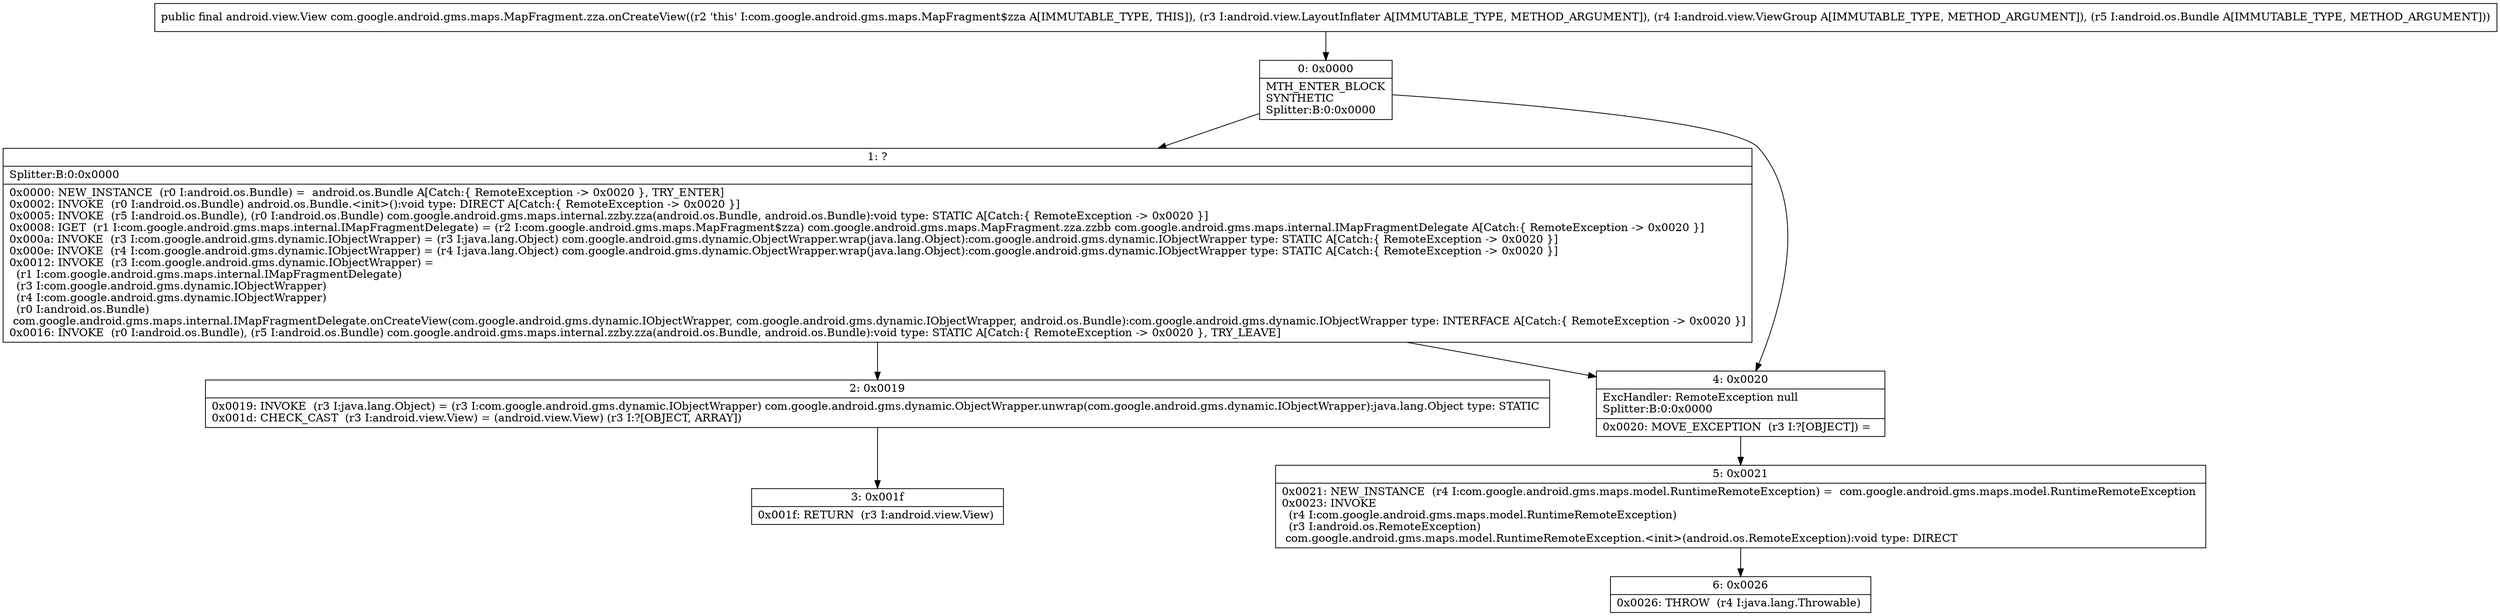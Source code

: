 digraph "CFG forcom.google.android.gms.maps.MapFragment.zza.onCreateView(Landroid\/view\/LayoutInflater;Landroid\/view\/ViewGroup;Landroid\/os\/Bundle;)Landroid\/view\/View;" {
Node_0 [shape=record,label="{0\:\ 0x0000|MTH_ENTER_BLOCK\lSYNTHETIC\lSplitter:B:0:0x0000\l}"];
Node_1 [shape=record,label="{1\:\ ?|Splitter:B:0:0x0000\l|0x0000: NEW_INSTANCE  (r0 I:android.os.Bundle) =  android.os.Bundle A[Catch:\{ RemoteException \-\> 0x0020 \}, TRY_ENTER]\l0x0002: INVOKE  (r0 I:android.os.Bundle) android.os.Bundle.\<init\>():void type: DIRECT A[Catch:\{ RemoteException \-\> 0x0020 \}]\l0x0005: INVOKE  (r5 I:android.os.Bundle), (r0 I:android.os.Bundle) com.google.android.gms.maps.internal.zzby.zza(android.os.Bundle, android.os.Bundle):void type: STATIC A[Catch:\{ RemoteException \-\> 0x0020 \}]\l0x0008: IGET  (r1 I:com.google.android.gms.maps.internal.IMapFragmentDelegate) = (r2 I:com.google.android.gms.maps.MapFragment$zza) com.google.android.gms.maps.MapFragment.zza.zzbb com.google.android.gms.maps.internal.IMapFragmentDelegate A[Catch:\{ RemoteException \-\> 0x0020 \}]\l0x000a: INVOKE  (r3 I:com.google.android.gms.dynamic.IObjectWrapper) = (r3 I:java.lang.Object) com.google.android.gms.dynamic.ObjectWrapper.wrap(java.lang.Object):com.google.android.gms.dynamic.IObjectWrapper type: STATIC A[Catch:\{ RemoteException \-\> 0x0020 \}]\l0x000e: INVOKE  (r4 I:com.google.android.gms.dynamic.IObjectWrapper) = (r4 I:java.lang.Object) com.google.android.gms.dynamic.ObjectWrapper.wrap(java.lang.Object):com.google.android.gms.dynamic.IObjectWrapper type: STATIC A[Catch:\{ RemoteException \-\> 0x0020 \}]\l0x0012: INVOKE  (r3 I:com.google.android.gms.dynamic.IObjectWrapper) = \l  (r1 I:com.google.android.gms.maps.internal.IMapFragmentDelegate)\l  (r3 I:com.google.android.gms.dynamic.IObjectWrapper)\l  (r4 I:com.google.android.gms.dynamic.IObjectWrapper)\l  (r0 I:android.os.Bundle)\l com.google.android.gms.maps.internal.IMapFragmentDelegate.onCreateView(com.google.android.gms.dynamic.IObjectWrapper, com.google.android.gms.dynamic.IObjectWrapper, android.os.Bundle):com.google.android.gms.dynamic.IObjectWrapper type: INTERFACE A[Catch:\{ RemoteException \-\> 0x0020 \}]\l0x0016: INVOKE  (r0 I:android.os.Bundle), (r5 I:android.os.Bundle) com.google.android.gms.maps.internal.zzby.zza(android.os.Bundle, android.os.Bundle):void type: STATIC A[Catch:\{ RemoteException \-\> 0x0020 \}, TRY_LEAVE]\l}"];
Node_2 [shape=record,label="{2\:\ 0x0019|0x0019: INVOKE  (r3 I:java.lang.Object) = (r3 I:com.google.android.gms.dynamic.IObjectWrapper) com.google.android.gms.dynamic.ObjectWrapper.unwrap(com.google.android.gms.dynamic.IObjectWrapper):java.lang.Object type: STATIC \l0x001d: CHECK_CAST  (r3 I:android.view.View) = (android.view.View) (r3 I:?[OBJECT, ARRAY]) \l}"];
Node_3 [shape=record,label="{3\:\ 0x001f|0x001f: RETURN  (r3 I:android.view.View) \l}"];
Node_4 [shape=record,label="{4\:\ 0x0020|ExcHandler: RemoteException null\lSplitter:B:0:0x0000\l|0x0020: MOVE_EXCEPTION  (r3 I:?[OBJECT]) =  \l}"];
Node_5 [shape=record,label="{5\:\ 0x0021|0x0021: NEW_INSTANCE  (r4 I:com.google.android.gms.maps.model.RuntimeRemoteException) =  com.google.android.gms.maps.model.RuntimeRemoteException \l0x0023: INVOKE  \l  (r4 I:com.google.android.gms.maps.model.RuntimeRemoteException)\l  (r3 I:android.os.RemoteException)\l com.google.android.gms.maps.model.RuntimeRemoteException.\<init\>(android.os.RemoteException):void type: DIRECT \l}"];
Node_6 [shape=record,label="{6\:\ 0x0026|0x0026: THROW  (r4 I:java.lang.Throwable) \l}"];
MethodNode[shape=record,label="{public final android.view.View com.google.android.gms.maps.MapFragment.zza.onCreateView((r2 'this' I:com.google.android.gms.maps.MapFragment$zza A[IMMUTABLE_TYPE, THIS]), (r3 I:android.view.LayoutInflater A[IMMUTABLE_TYPE, METHOD_ARGUMENT]), (r4 I:android.view.ViewGroup A[IMMUTABLE_TYPE, METHOD_ARGUMENT]), (r5 I:android.os.Bundle A[IMMUTABLE_TYPE, METHOD_ARGUMENT])) }"];
MethodNode -> Node_0;
Node_0 -> Node_1;
Node_0 -> Node_4;
Node_1 -> Node_2;
Node_1 -> Node_4;
Node_2 -> Node_3;
Node_4 -> Node_5;
Node_5 -> Node_6;
}

